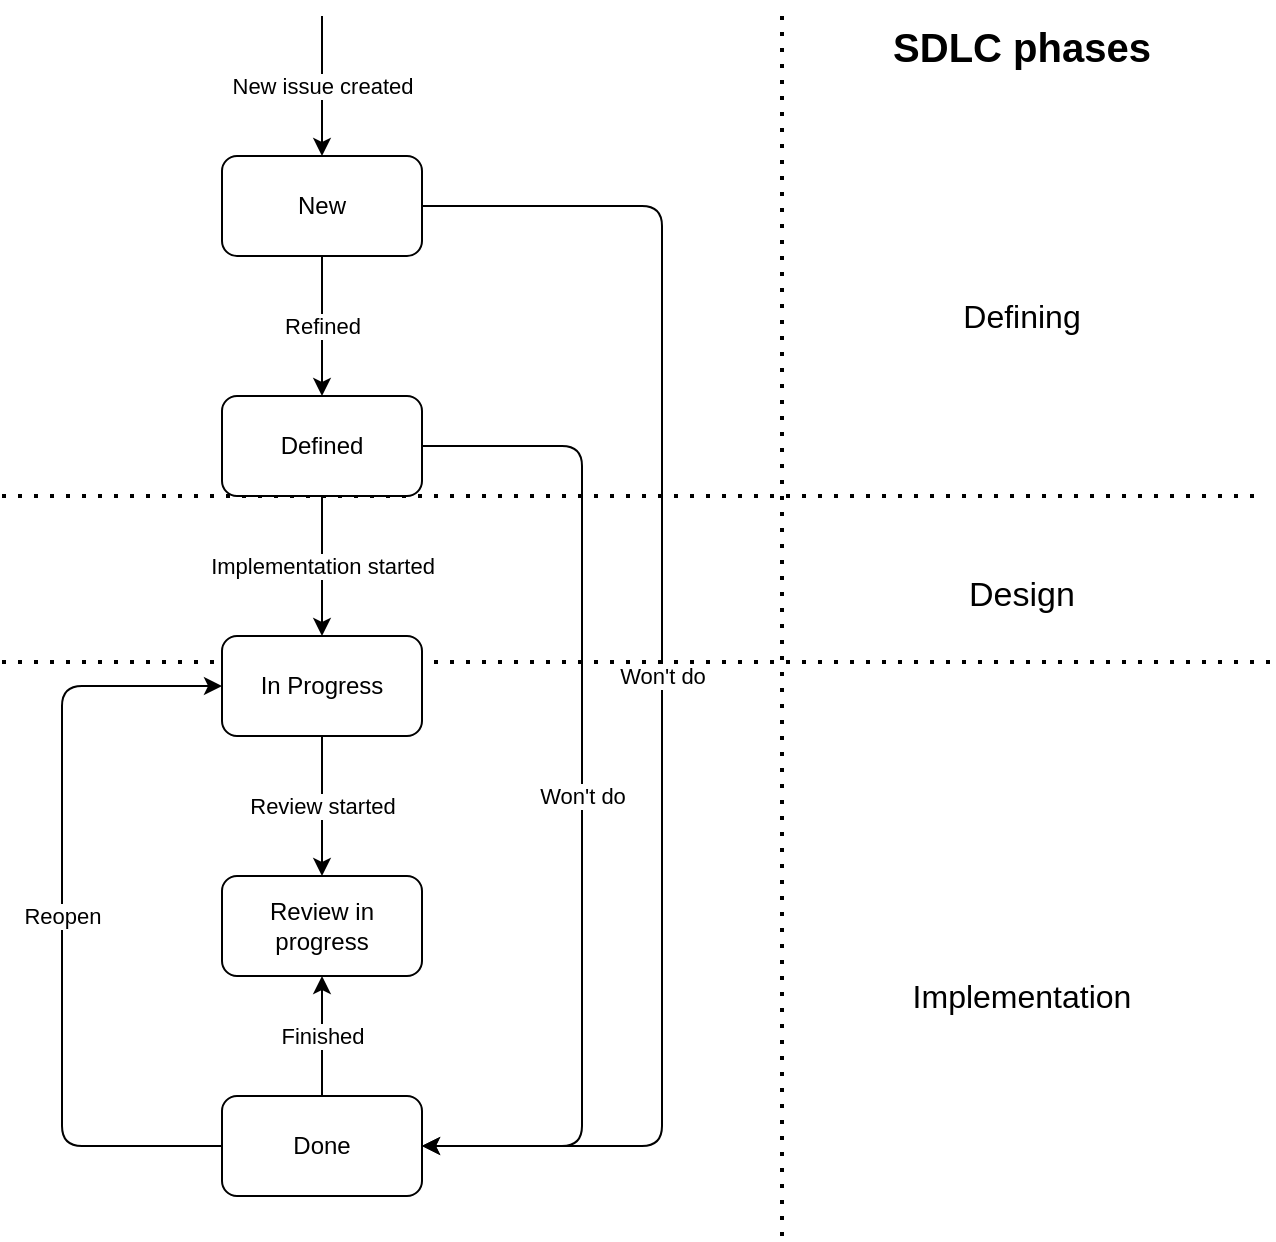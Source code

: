<mxfile version="14.9.6" type="device"><diagram id="XTghbyzdotcMxbaojMrI" name="Issues workflow"><mxGraphModel dx="1088" dy="880" grid="1" gridSize="10" guides="1" tooltips="1" connect="1" arrows="1" fold="1" page="1" pageScale="1" pageWidth="650" pageHeight="625" math="0" shadow="0"><root><mxCell id="0"/><mxCell id="1" parent="0"/><mxCell id="_30Du2g3RH4RccreIx1s-1" value="New" style="rounded=1;whiteSpace=wrap;html=1;" parent="1" vertex="1"><mxGeometry x="120" y="80" width="100" height="50" as="geometry"/></mxCell><mxCell id="_30Du2g3RH4RccreIx1s-4" value="Review in progress" style="rounded=1;whiteSpace=wrap;html=1;" parent="1" vertex="1"><mxGeometry x="120" y="440" width="100" height="50" as="geometry"/></mxCell><mxCell id="_30Du2g3RH4RccreIx1s-6" value="Done" style="rounded=1;whiteSpace=wrap;html=1;" parent="1" vertex="1"><mxGeometry x="120" y="550" width="100" height="50" as="geometry"/></mxCell><mxCell id="_30Du2g3RH4RccreIx1s-8" value="New issue created" style="endArrow=classic;html=1;entryX=0.5;entryY=0;entryDx=0;entryDy=0;" parent="1" target="_30Du2g3RH4RccreIx1s-1" edge="1"><mxGeometry width="50" height="50" relative="1" as="geometry"><mxPoint x="170" y="10" as="sourcePoint"/><mxPoint x="200" y="20" as="targetPoint"/></mxGeometry></mxCell><mxCell id="_30Du2g3RH4RccreIx1s-9" value="Refined" style="endArrow=classic;html=1;exitX=0.5;exitY=1;exitDx=0;exitDy=0;" parent="1" source="_30Du2g3RH4RccreIx1s-1" target="_30Du2g3RH4RccreIx1s-3" edge="1"><mxGeometry width="50" height="50" relative="1" as="geometry"><mxPoint x="300" y="190" as="sourcePoint"/><mxPoint x="350" y="140" as="targetPoint"/></mxGeometry></mxCell><mxCell id="_30Du2g3RH4RccreIx1s-10" value="Implementation started" style="endArrow=classic;html=1;exitX=0.5;exitY=1;exitDx=0;exitDy=0;entryX=0.5;entryY=0;entryDx=0;entryDy=0;" parent="1" source="_30Du2g3RH4RccreIx1s-3" target="_30Du2g3RH4RccreIx1s-2" edge="1"><mxGeometry width="50" height="50" relative="1" as="geometry"><mxPoint x="280" y="280" as="sourcePoint"/><mxPoint x="330" y="230" as="targetPoint"/></mxGeometry></mxCell><mxCell id="_30Du2g3RH4RccreIx1s-11" value="Review started" style="endArrow=classic;html=1;exitX=0.5;exitY=1;exitDx=0;exitDy=0;entryX=0.5;entryY=0;entryDx=0;entryDy=0;" parent="1" source="_30Du2g3RH4RccreIx1s-2" target="_30Du2g3RH4RccreIx1s-4" edge="1"><mxGeometry width="50" height="50" relative="1" as="geometry"><mxPoint x="300" y="430" as="sourcePoint"/><mxPoint x="350" y="380" as="targetPoint"/></mxGeometry></mxCell><mxCell id="_30Du2g3RH4RccreIx1s-13" value="Finished" style="endArrow=classic;html=1;exitX=0.5;exitY=0;exitDx=0;exitDy=0;entryX=0.5;entryY=1;entryDx=0;entryDy=0;" parent="1" source="_30Du2g3RH4RccreIx1s-6" target="_30Du2g3RH4RccreIx1s-4" edge="1"><mxGeometry width="50" height="50" relative="1" as="geometry"><mxPoint x="170" y="610" as="sourcePoint"/><mxPoint x="340" y="600" as="targetPoint"/></mxGeometry></mxCell><mxCell id="_30Du2g3RH4RccreIx1s-14" value="Won't do" style="endArrow=classic;html=1;exitX=1;exitY=0.5;exitDx=0;exitDy=0;edgeStyle=orthogonalEdgeStyle;entryX=1;entryY=0.5;entryDx=0;entryDy=0;" parent="1" source="_30Du2g3RH4RccreIx1s-1" target="_30Du2g3RH4RccreIx1s-6" edge="1"><mxGeometry width="50" height="50" relative="1" as="geometry"><mxPoint x="390" y="300" as="sourcePoint"/><mxPoint x="440" y="250" as="targetPoint"/><Array as="points"><mxPoint x="340" y="105"/><mxPoint x="340" y="575"/></Array></mxGeometry></mxCell><mxCell id="_30Du2g3RH4RccreIx1s-15" value="Won't do" style="endArrow=classic;html=1;exitX=1;exitY=0.5;exitDx=0;exitDy=0;edgeStyle=orthogonalEdgeStyle;entryX=1;entryY=0.5;entryDx=0;entryDy=0;" parent="1" source="_30Du2g3RH4RccreIx1s-3" target="_30Du2g3RH4RccreIx1s-6" edge="1"><mxGeometry width="50" height="50" relative="1" as="geometry"><mxPoint x="390" y="180" as="sourcePoint"/><mxPoint x="390" y="780" as="targetPoint"/><Array as="points"><mxPoint x="300" y="225"/><mxPoint x="300" y="575"/></Array></mxGeometry></mxCell><mxCell id="_30Du2g3RH4RccreIx1s-16" value="Reopen" style="endArrow=classic;html=1;exitX=0;exitY=0.5;exitDx=0;exitDy=0;edgeStyle=orthogonalEdgeStyle;entryX=0;entryY=0.5;entryDx=0;entryDy=0;" parent="1" source="_30Du2g3RH4RccreIx1s-6" target="_30Du2g3RH4RccreIx1s-2" edge="1"><mxGeometry width="50" height="50" relative="1" as="geometry"><mxPoint x="-90" y="225" as="sourcePoint"/><mxPoint x="-90" y="705" as="targetPoint"/><Array as="points"><mxPoint x="40" y="575"/><mxPoint x="40" y="345"/></Array></mxGeometry></mxCell><mxCell id="6lRIt_ZfG9lYFEA-jiw4-1" value="" style="endArrow=none;dashed=1;html=1;dashPattern=1 3;strokeWidth=2;" parent="1" edge="1"><mxGeometry width="50" height="50" relative="1" as="geometry"><mxPoint x="400" y="620" as="sourcePoint"/><mxPoint x="400" y="10" as="targetPoint"/></mxGeometry></mxCell><mxCell id="6lRIt_ZfG9lYFEA-jiw4-2" value="Defining" style="text;html=1;strokeColor=none;fillColor=none;align=center;verticalAlign=middle;whiteSpace=wrap;rounded=0;fontSize=16;" parent="1" vertex="1"><mxGeometry x="440" y="140" width="160" height="40" as="geometry"/></mxCell><mxCell id="6lRIt_ZfG9lYFEA-jiw4-3" value="Design" style="text;html=1;strokeColor=none;fillColor=none;align=center;verticalAlign=middle;whiteSpace=wrap;rounded=0;fontSize=17;" parent="1" vertex="1"><mxGeometry x="440" y="280" width="160" height="40" as="geometry"/></mxCell><mxCell id="6lRIt_ZfG9lYFEA-jiw4-4" value="Implementation" style="text;html=1;strokeColor=none;fillColor=none;align=center;verticalAlign=middle;whiteSpace=wrap;rounded=0;fontSize=16;" parent="1" vertex="1"><mxGeometry x="440" y="480" width="160" height="40" as="geometry"/></mxCell><mxCell id="6lRIt_ZfG9lYFEA-jiw4-5" value="SDLC phases" style="text;html=1;strokeColor=none;fillColor=none;align=center;verticalAlign=middle;whiteSpace=wrap;rounded=0;fontStyle=1;fontSize=20;" parent="1" vertex="1"><mxGeometry x="440" y="10" width="160" height="30" as="geometry"/></mxCell><mxCell id="6lRIt_ZfG9lYFEA-jiw4-6" value="" style="endArrow=none;dashed=1;html=1;dashPattern=1 3;strokeWidth=2;fontSize=16;" parent="1" edge="1"><mxGeometry width="50" height="50" relative="1" as="geometry"><mxPoint x="10" y="250" as="sourcePoint"/><mxPoint x="640" y="250" as="targetPoint"/></mxGeometry></mxCell><mxCell id="6lRIt_ZfG9lYFEA-jiw4-8" value="" style="endArrow=none;dashed=1;html=1;dashPattern=1 3;strokeWidth=2;fontSize=16;" parent="1" edge="1"><mxGeometry width="50" height="50" relative="1" as="geometry"><mxPoint x="10" y="333" as="sourcePoint"/><mxPoint x="644" y="333" as="targetPoint"/></mxGeometry></mxCell><mxCell id="_30Du2g3RH4RccreIx1s-2" value="In Progress" style="rounded=1;whiteSpace=wrap;html=1;" parent="1" vertex="1"><mxGeometry x="120" y="320" width="100" height="50" as="geometry"/></mxCell><mxCell id="_30Du2g3RH4RccreIx1s-3" value="Defined" style="rounded=1;whiteSpace=wrap;html=1;" parent="1" vertex="1"><mxGeometry x="120" y="200" width="100" height="50" as="geometry"/></mxCell></root></mxGraphModel></diagram></mxfile>